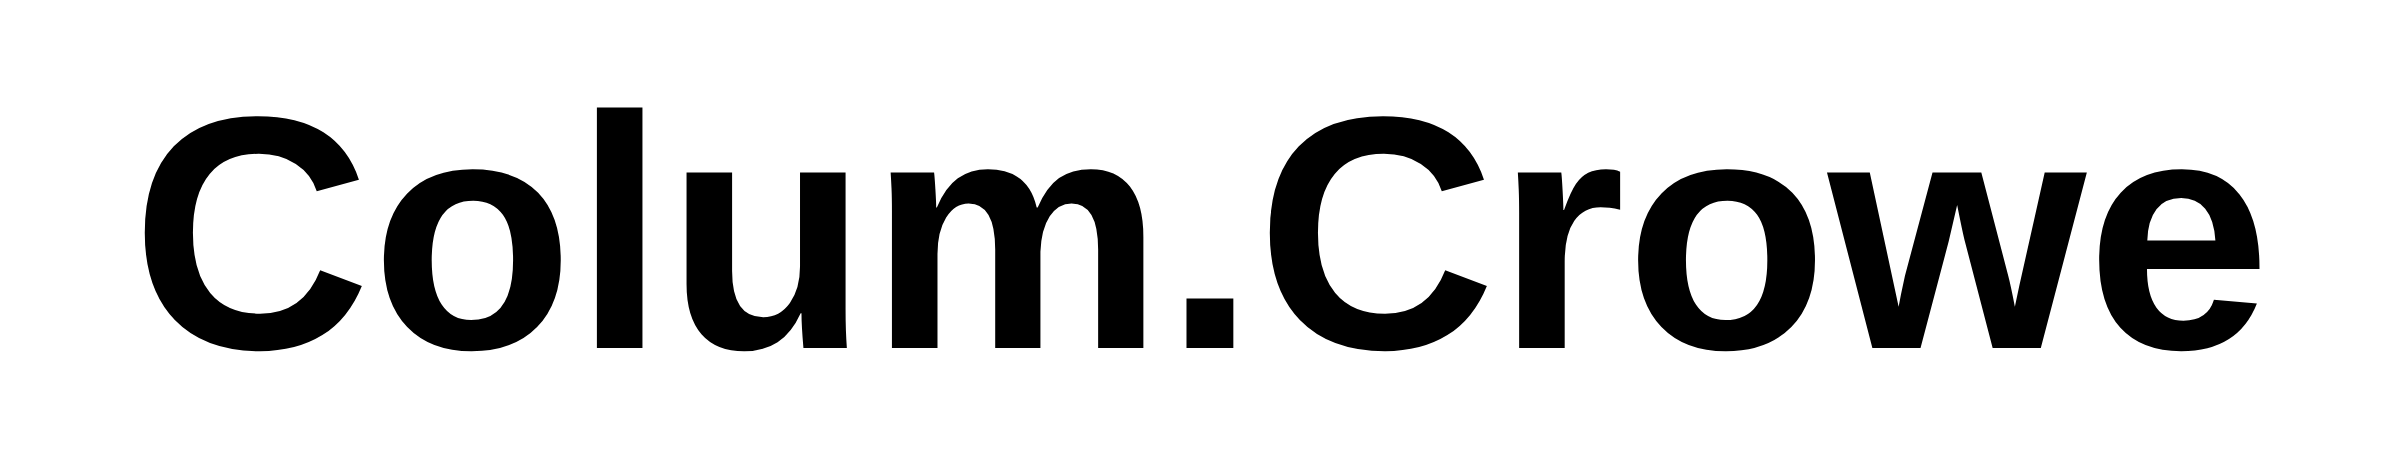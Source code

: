 <mxfile scale="1" border="0" version="28.0.9">
  <diagram name="Page-1" id="P8a77c6824254aKRgIBY">
    <mxGraphModel dx="2587" dy="2050" grid="1" gridSize="10" guides="1" tooltips="1" connect="1" arrows="1" fold="1" page="1" pageScale="1" pageWidth="850" pageHeight="1100" background="none" math="0" shadow="0">
      <root>
        <mxCell id="0" />
        <mxCell id="1" parent="0" />
        <mxCell id="G9TJTRlNsRxDC5rhHHOo-6" value="&lt;h1&gt;&lt;font face=&quot;Helvetica&quot; style=&quot;font-size: 166px;&quot;&gt;&lt;span style=&quot;line-height: 100%;&quot;&gt;&lt;b&gt;Colum.Crowe&lt;/b&gt;&lt;/span&gt;&lt;/font&gt;&lt;/h1&gt;" style="text;strokeColor=none;align=center;fillColor=none;html=1;verticalAlign=middle;rounded=0;labelPosition=center;verticalLabelPosition=middle;labelBackgroundColor=none;spacing=0;" vertex="1" parent="1">
          <mxGeometry width="1200" height="211" as="geometry" />
        </mxCell>
      </root>
    </mxGraphModel>
  </diagram>
</mxfile>
